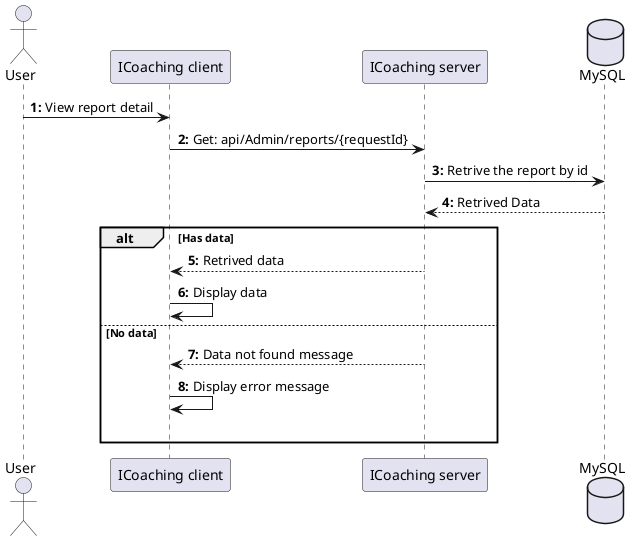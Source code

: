 @startuml ViewReportDetail

actor User as user
participant "ICoaching client" as client
participant "ICoaching server" as server 
database "MySQL" as db

autonumber "<b>0:"

user -> client : View report detail
client -> server : Get: api/Admin/reports/{requestId}
server -> db : Retrive the report by id
db --> server : Retrived Data

alt Has data
    server --> client : Retrived data
    client -> client : Display data

else No data
    server --> client : Data not found message
    client -> client : Display error message 
    |||
end 
@enduml